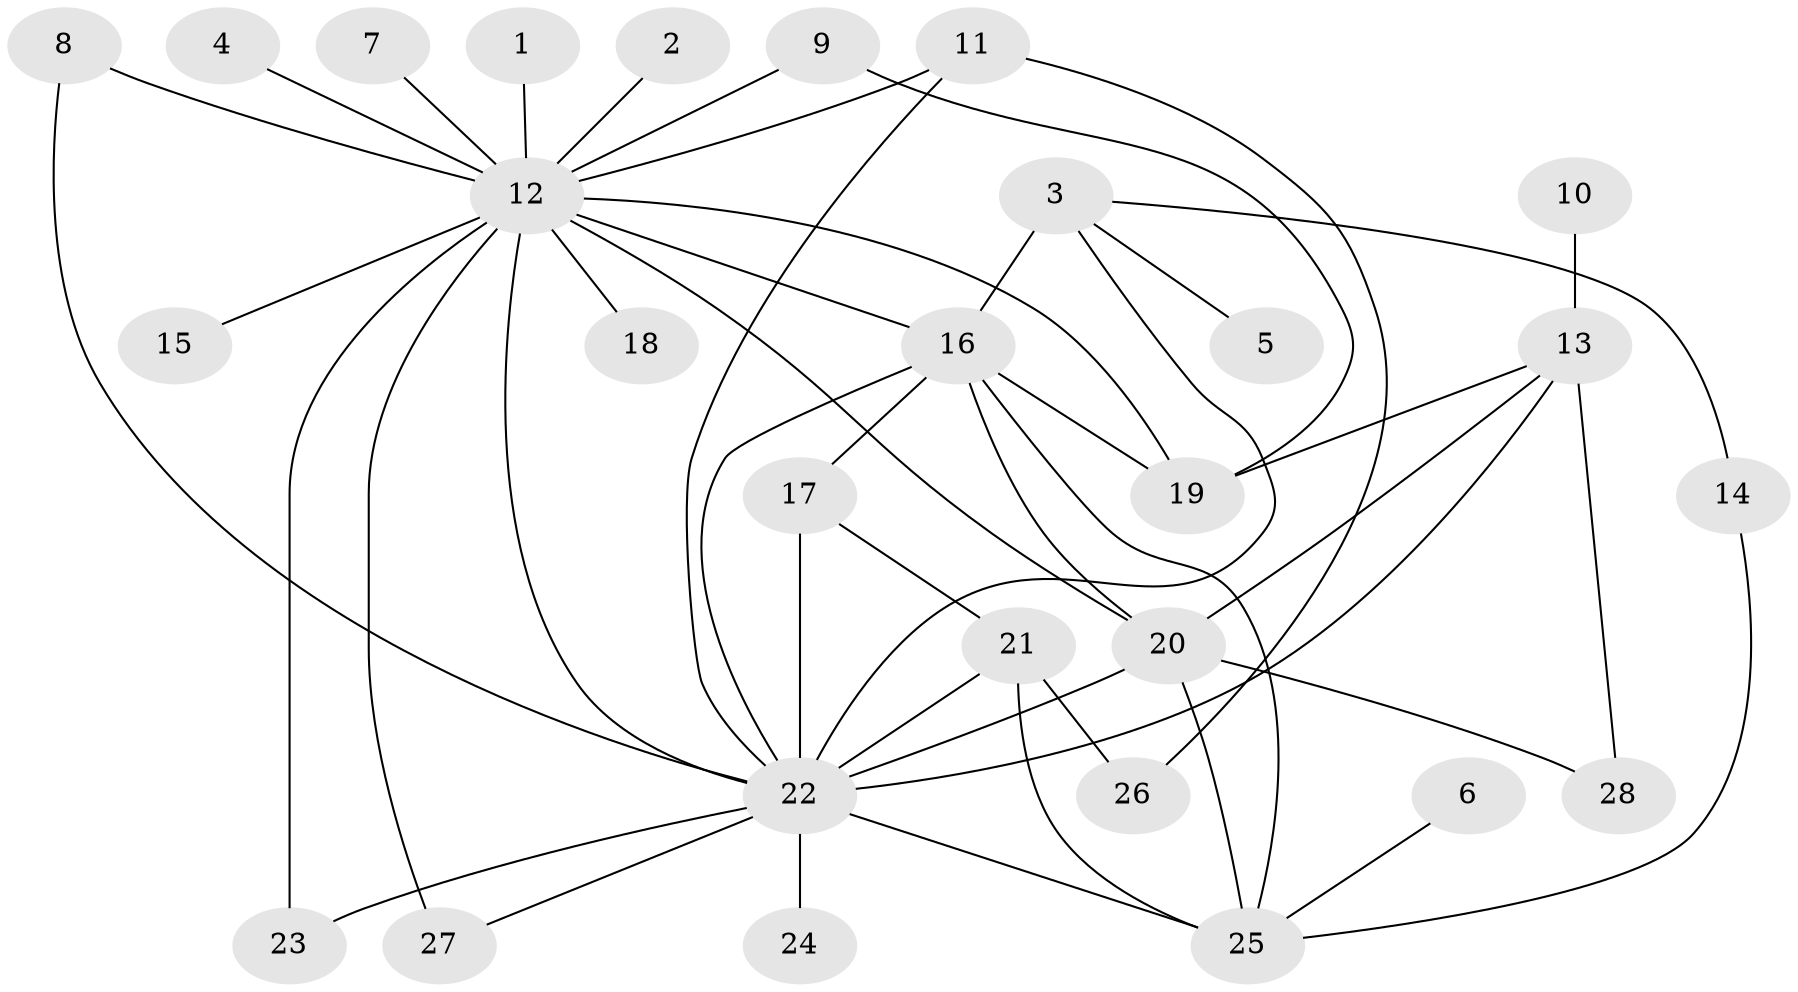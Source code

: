 // original degree distribution, {10: 0.011494252873563218, 24: 0.022988505747126436, 8: 0.011494252873563218, 1: 0.367816091954023, 3: 0.16091954022988506, 7: 0.011494252873563218, 4: 0.09195402298850575, 2: 0.25287356321839083, 5: 0.034482758620689655, 12: 0.011494252873563218, 6: 0.022988505747126436}
// Generated by graph-tools (version 1.1) at 2025/36/03/04/25 23:36:48]
// undirected, 28 vertices, 47 edges
graph export_dot {
  node [color=gray90,style=filled];
  1;
  2;
  3;
  4;
  5;
  6;
  7;
  8;
  9;
  10;
  11;
  12;
  13;
  14;
  15;
  16;
  17;
  18;
  19;
  20;
  21;
  22;
  23;
  24;
  25;
  26;
  27;
  28;
  1 -- 12 [weight=1.0];
  2 -- 12 [weight=1.0];
  3 -- 5 [weight=1.0];
  3 -- 14 [weight=1.0];
  3 -- 16 [weight=3.0];
  3 -- 22 [weight=1.0];
  4 -- 12 [weight=1.0];
  6 -- 25 [weight=1.0];
  7 -- 12 [weight=1.0];
  8 -- 12 [weight=1.0];
  8 -- 22 [weight=1.0];
  9 -- 12 [weight=1.0];
  9 -- 19 [weight=1.0];
  10 -- 13 [weight=1.0];
  11 -- 12 [weight=1.0];
  11 -- 22 [weight=2.0];
  11 -- 26 [weight=1.0];
  12 -- 15 [weight=1.0];
  12 -- 16 [weight=2.0];
  12 -- 18 [weight=1.0];
  12 -- 19 [weight=2.0];
  12 -- 20 [weight=1.0];
  12 -- 22 [weight=2.0];
  12 -- 23 [weight=1.0];
  12 -- 27 [weight=2.0];
  13 -- 19 [weight=2.0];
  13 -- 20 [weight=1.0];
  13 -- 22 [weight=2.0];
  13 -- 28 [weight=1.0];
  14 -- 25 [weight=1.0];
  16 -- 17 [weight=1.0];
  16 -- 19 [weight=4.0];
  16 -- 20 [weight=1.0];
  16 -- 22 [weight=2.0];
  16 -- 25 [weight=1.0];
  17 -- 21 [weight=1.0];
  17 -- 22 [weight=1.0];
  20 -- 22 [weight=3.0];
  20 -- 25 [weight=2.0];
  20 -- 28 [weight=1.0];
  21 -- 22 [weight=2.0];
  21 -- 25 [weight=1.0];
  21 -- 26 [weight=1.0];
  22 -- 23 [weight=1.0];
  22 -- 24 [weight=1.0];
  22 -- 25 [weight=1.0];
  22 -- 27 [weight=1.0];
}
